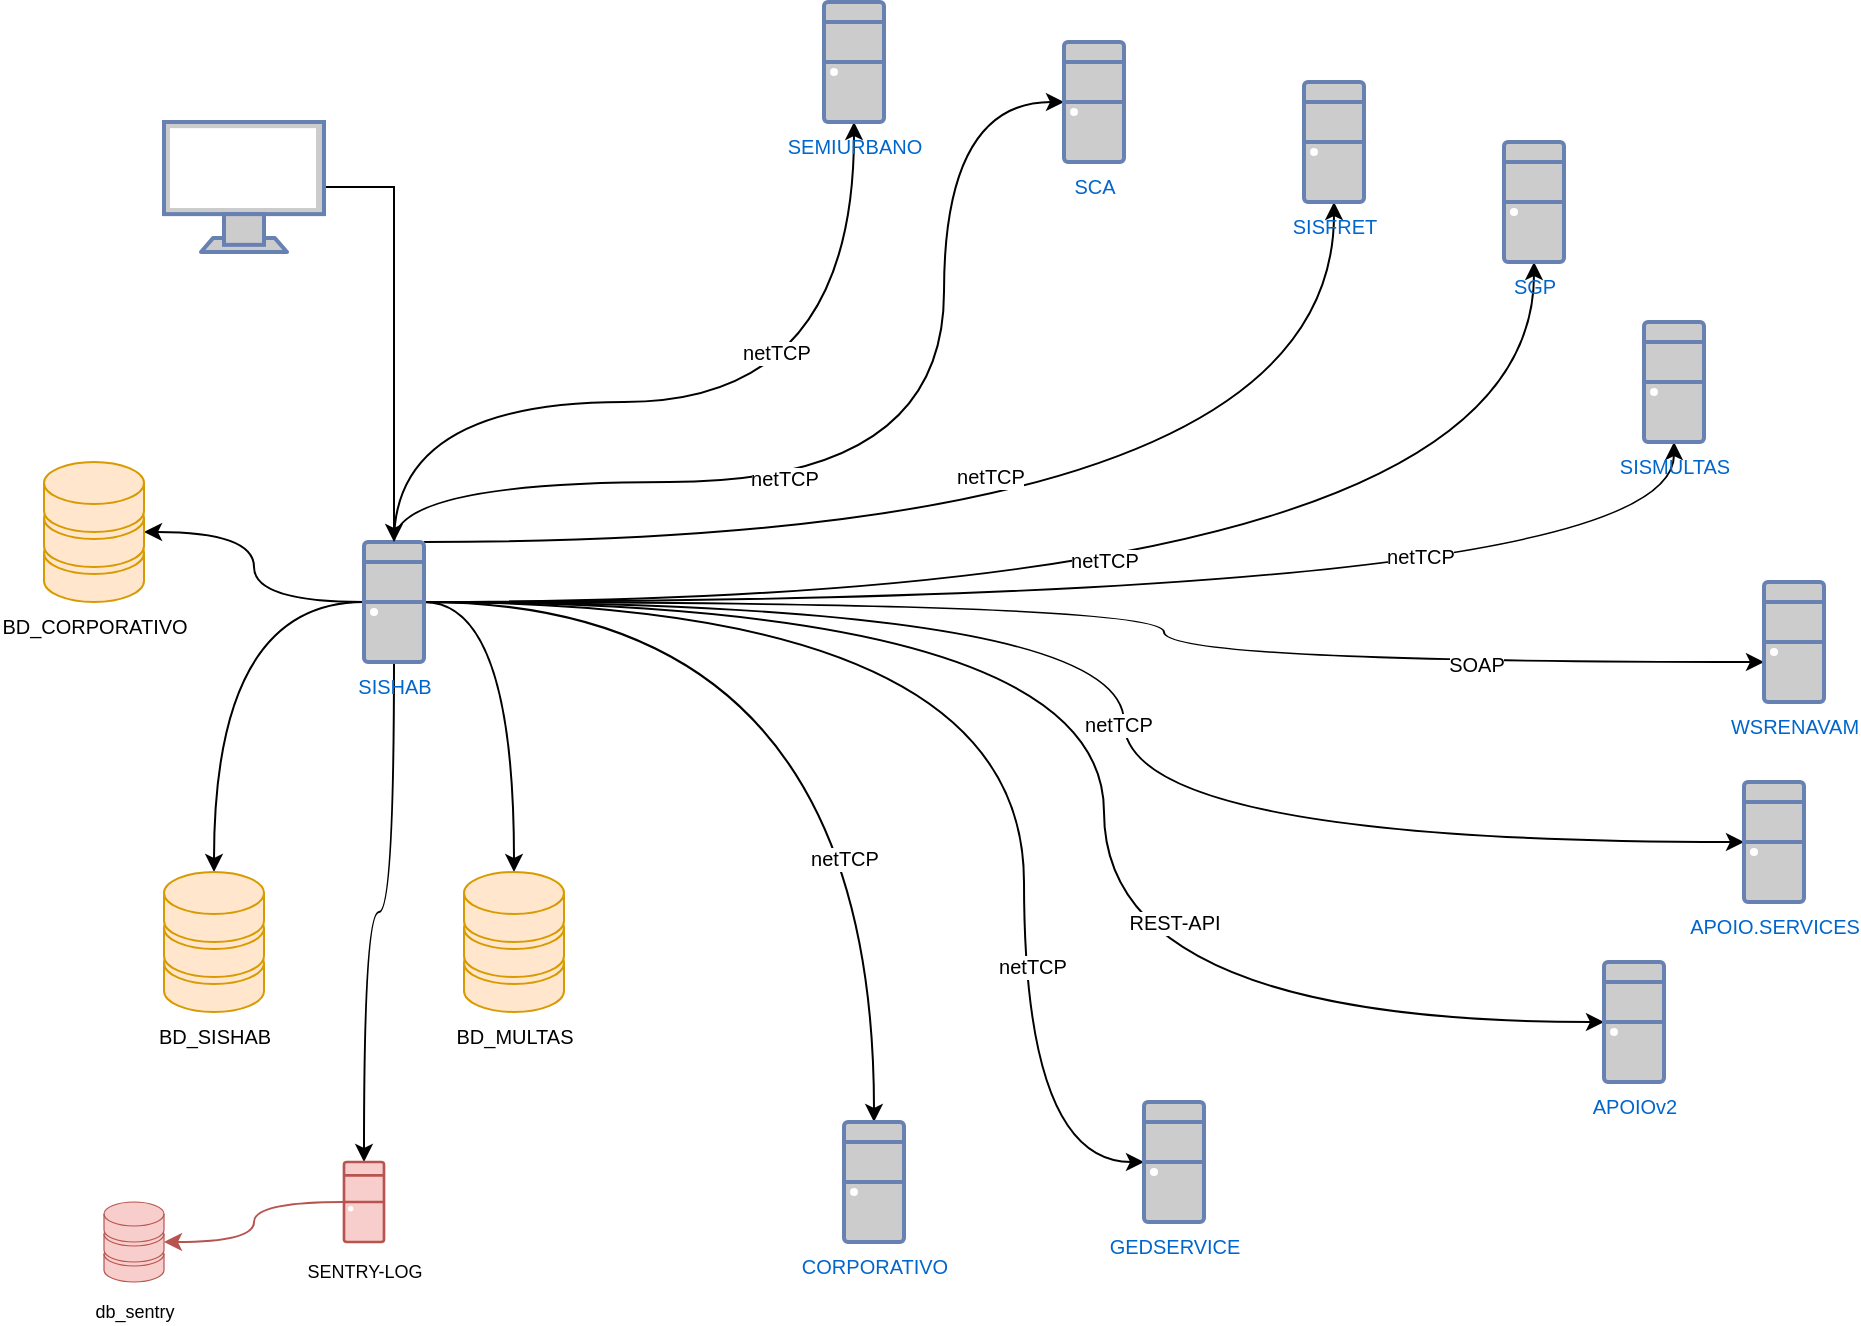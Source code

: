 <mxfile version="26.0.4">
  <diagram name="SISHAB-Integração" id="5f0bae14-7c28-e335-631c-24af17079c00">
    <mxGraphModel dx="1434" dy="738" grid="1" gridSize="10" guides="1" tooltips="1" connect="1" arrows="1" fold="1" page="1" pageScale="1" pageWidth="1169" pageHeight="827" background="none" math="0" shadow="0">
      <root>
        <mxCell id="0" />
        <mxCell id="1" parent="0" />
        <mxCell id="AxvDGe59i9QEhmf25YqC-6" style="edgeStyle=orthogonalEdgeStyle;rounded=0;orthogonalLoop=1;jettySize=auto;html=1;curved=1;fontSize=10;" edge="1" parent="1" source="AxvDGe59i9QEhmf25YqC-1" target="AxvDGe59i9QEhmf25YqC-2">
          <mxGeometry relative="1" as="geometry" />
        </mxCell>
        <mxCell id="AxvDGe59i9QEhmf25YqC-7" style="edgeStyle=orthogonalEdgeStyle;rounded=0;orthogonalLoop=1;jettySize=auto;html=1;curved=1;fontSize=10;" edge="1" parent="1" source="AxvDGe59i9QEhmf25YqC-1" target="AxvDGe59i9QEhmf25YqC-3">
          <mxGeometry relative="1" as="geometry" />
        </mxCell>
        <mxCell id="AxvDGe59i9QEhmf25YqC-17" style="edgeStyle=orthogonalEdgeStyle;rounded=0;orthogonalLoop=1;jettySize=auto;html=1;curved=1;fontSize=10;" edge="1" parent="1" source="AxvDGe59i9QEhmf25YqC-1" target="AxvDGe59i9QEhmf25YqC-8">
          <mxGeometry relative="1" as="geometry">
            <Array as="points">
              <mxPoint x="285" y="360" />
              <mxPoint x="560" y="360" />
              <mxPoint x="560" y="170" />
            </Array>
          </mxGeometry>
        </mxCell>
        <mxCell id="AxvDGe59i9QEhmf25YqC-18" value="netTCP" style="edgeLabel;html=1;align=center;verticalAlign=middle;resizable=0;points=[];fontSize=10;" vertex="1" connectable="0" parent="AxvDGe59i9QEhmf25YqC-17">
          <mxGeometry x="-0.189" y="2" relative="1" as="geometry">
            <mxPoint as="offset" />
          </mxGeometry>
        </mxCell>
        <mxCell id="AxvDGe59i9QEhmf25YqC-19" style="edgeStyle=orthogonalEdgeStyle;curved=1;rounded=0;orthogonalLoop=1;jettySize=auto;html=1;fontSize=10;" edge="1" parent="1" source="AxvDGe59i9QEhmf25YqC-1" target="AxvDGe59i9QEhmf25YqC-9">
          <mxGeometry relative="1" as="geometry">
            <Array as="points">
              <mxPoint x="755" y="390" />
            </Array>
          </mxGeometry>
        </mxCell>
        <mxCell id="AxvDGe59i9QEhmf25YqC-20" value="netTCP" style="edgeLabel;html=1;align=center;verticalAlign=middle;resizable=0;points=[];fontSize=10;" vertex="1" connectable="0" parent="AxvDGe59i9QEhmf25YqC-19">
          <mxGeometry x="-0.096" y="33" relative="1" as="geometry">
            <mxPoint as="offset" />
          </mxGeometry>
        </mxCell>
        <mxCell id="AxvDGe59i9QEhmf25YqC-21" style="edgeStyle=orthogonalEdgeStyle;curved=1;rounded=0;orthogonalLoop=1;jettySize=auto;html=1;fontSize=10;" edge="1" parent="1" source="AxvDGe59i9QEhmf25YqC-1" target="AxvDGe59i9QEhmf25YqC-10">
          <mxGeometry relative="1" as="geometry" />
        </mxCell>
        <mxCell id="AxvDGe59i9QEhmf25YqC-22" value="netTCP" style="edgeLabel;html=1;align=center;verticalAlign=middle;resizable=0;points=[];fontSize=10;" vertex="1" connectable="0" parent="AxvDGe59i9QEhmf25YqC-21">
          <mxGeometry x="-0.062" y="21" relative="1" as="geometry">
            <mxPoint as="offset" />
          </mxGeometry>
        </mxCell>
        <mxCell id="AxvDGe59i9QEhmf25YqC-23" style="edgeStyle=orthogonalEdgeStyle;curved=1;rounded=0;orthogonalLoop=1;jettySize=auto;html=1;fontSize=10;" edge="1" parent="1" source="AxvDGe59i9QEhmf25YqC-1" target="AxvDGe59i9QEhmf25YqC-11">
          <mxGeometry relative="1" as="geometry" />
        </mxCell>
        <mxCell id="AxvDGe59i9QEhmf25YqC-24" value="netTCP" style="edgeLabel;html=1;align=center;verticalAlign=middle;resizable=0;points=[];fontSize=10;" vertex="1" connectable="0" parent="AxvDGe59i9QEhmf25YqC-23">
          <mxGeometry x="0.413" y="23" relative="1" as="geometry">
            <mxPoint as="offset" />
          </mxGeometry>
        </mxCell>
        <mxCell id="AxvDGe59i9QEhmf25YqC-25" style="edgeStyle=orthogonalEdgeStyle;curved=1;rounded=0;orthogonalLoop=1;jettySize=auto;html=1;fontSize=10;" edge="1" parent="1" source="AxvDGe59i9QEhmf25YqC-1" target="AxvDGe59i9QEhmf25YqC-12">
          <mxGeometry relative="1" as="geometry">
            <Array as="points">
              <mxPoint x="670" y="420" />
              <mxPoint x="670" y="450" />
            </Array>
          </mxGeometry>
        </mxCell>
        <mxCell id="AxvDGe59i9QEhmf25YqC-26" value="SOAP" style="edgeLabel;html=1;align=center;verticalAlign=middle;resizable=0;points=[];fontSize=10;" vertex="1" connectable="0" parent="AxvDGe59i9QEhmf25YqC-25">
          <mxGeometry x="0.588" y="-1" relative="1" as="geometry">
            <mxPoint as="offset" />
          </mxGeometry>
        </mxCell>
        <mxCell id="AxvDGe59i9QEhmf25YqC-29" style="edgeStyle=orthogonalEdgeStyle;curved=1;rounded=0;orthogonalLoop=1;jettySize=auto;html=1;fontSize=10;" edge="1" parent="1" source="AxvDGe59i9QEhmf25YqC-1" target="AxvDGe59i9QEhmf25YqC-13">
          <mxGeometry relative="1" as="geometry">
            <Array as="points">
              <mxPoint x="650" y="420" />
              <mxPoint x="650" y="540" />
            </Array>
          </mxGeometry>
        </mxCell>
        <mxCell id="AxvDGe59i9QEhmf25YqC-30" value="netTCP" style="edgeLabel;html=1;align=center;verticalAlign=middle;resizable=0;points=[];fontSize=10;" vertex="1" connectable="0" parent="AxvDGe59i9QEhmf25YqC-29">
          <mxGeometry x="0.054" y="-3" relative="1" as="geometry">
            <mxPoint as="offset" />
          </mxGeometry>
        </mxCell>
        <mxCell id="AxvDGe59i9QEhmf25YqC-31" style="edgeStyle=orthogonalEdgeStyle;curved=1;rounded=0;orthogonalLoop=1;jettySize=auto;html=1;fontSize=10;" edge="1" parent="1" source="AxvDGe59i9QEhmf25YqC-1" target="AxvDGe59i9QEhmf25YqC-14">
          <mxGeometry relative="1" as="geometry">
            <Array as="points">
              <mxPoint x="640" y="420" />
              <mxPoint x="640" y="630" />
            </Array>
          </mxGeometry>
        </mxCell>
        <mxCell id="AxvDGe59i9QEhmf25YqC-32" value="REST-API" style="edgeLabel;html=1;align=center;verticalAlign=middle;resizable=0;points=[];fontSize=10;" vertex="1" connectable="0" parent="AxvDGe59i9QEhmf25YqC-31">
          <mxGeometry x="0.41" y="38" relative="1" as="geometry">
            <mxPoint x="21" y="-12" as="offset" />
          </mxGeometry>
        </mxCell>
        <mxCell id="AxvDGe59i9QEhmf25YqC-33" style="edgeStyle=orthogonalEdgeStyle;curved=1;rounded=0;orthogonalLoop=1;jettySize=auto;html=1;fontSize=10;" edge="1" parent="1" source="AxvDGe59i9QEhmf25YqC-1" target="AxvDGe59i9QEhmf25YqC-15">
          <mxGeometry relative="1" as="geometry" />
        </mxCell>
        <mxCell id="AxvDGe59i9QEhmf25YqC-34" value="netTCP" style="edgeLabel;html=1;align=center;verticalAlign=middle;resizable=0;points=[];fontSize=10;" vertex="1" connectable="0" parent="AxvDGe59i9QEhmf25YqC-33">
          <mxGeometry x="0.456" y="-15" relative="1" as="geometry">
            <mxPoint as="offset" />
          </mxGeometry>
        </mxCell>
        <mxCell id="AxvDGe59i9QEhmf25YqC-35" style="edgeStyle=orthogonalEdgeStyle;curved=1;rounded=0;orthogonalLoop=1;jettySize=auto;html=1;fontSize=10;" edge="1" parent="1" source="AxvDGe59i9QEhmf25YqC-1" target="AxvDGe59i9QEhmf25YqC-16">
          <mxGeometry relative="1" as="geometry">
            <Array as="points">
              <mxPoint x="600" y="420" />
              <mxPoint x="600" y="700" />
            </Array>
          </mxGeometry>
        </mxCell>
        <mxCell id="AxvDGe59i9QEhmf25YqC-36" value="netTCP" style="edgeLabel;html=1;align=center;verticalAlign=middle;resizable=0;points=[];fontSize=10;" vertex="1" connectable="0" parent="AxvDGe59i9QEhmf25YqC-35">
          <mxGeometry x="0.506" y="4" relative="1" as="geometry">
            <mxPoint as="offset" />
          </mxGeometry>
        </mxCell>
        <mxCell id="AxvDGe59i9QEhmf25YqC-39" style="edgeStyle=orthogonalEdgeStyle;curved=1;rounded=0;orthogonalLoop=1;jettySize=auto;html=1;fontSize=10;" edge="1" parent="1" source="AxvDGe59i9QEhmf25YqC-1" target="AxvDGe59i9QEhmf25YqC-37">
          <mxGeometry relative="1" as="geometry" />
        </mxCell>
        <mxCell id="AxvDGe59i9QEhmf25YqC-41" style="edgeStyle=orthogonalEdgeStyle;curved=1;rounded=0;orthogonalLoop=1;jettySize=auto;html=1;fontSize=10;" edge="1" parent="1" source="AxvDGe59i9QEhmf25YqC-1" target="AxvDGe59i9QEhmf25YqC-40">
          <mxGeometry relative="1" as="geometry">
            <Array as="points">
              <mxPoint x="285" y="320" />
              <mxPoint x="515" y="320" />
            </Array>
          </mxGeometry>
        </mxCell>
        <mxCell id="AxvDGe59i9QEhmf25YqC-42" value="netTCP" style="edgeLabel;html=1;align=center;verticalAlign=middle;resizable=0;points=[];fontSize=10;" vertex="1" connectable="0" parent="AxvDGe59i9QEhmf25YqC-41">
          <mxGeometry x="0.186" y="25" relative="1" as="geometry">
            <mxPoint as="offset" />
          </mxGeometry>
        </mxCell>
        <mxCell id="AxvDGe59i9QEhmf25YqC-44" style="edgeStyle=orthogonalEdgeStyle;curved=1;rounded=0;orthogonalLoop=1;jettySize=auto;html=1;" edge="1" parent="1" source="AxvDGe59i9QEhmf25YqC-1" target="AxvDGe59i9QEhmf25YqC-43">
          <mxGeometry relative="1" as="geometry" />
        </mxCell>
        <mxCell id="AxvDGe59i9QEhmf25YqC-1" value="SISHAB" style="fontColor=#0066CC;verticalAlign=top;verticalLabelPosition=bottom;labelPosition=center;align=center;html=1;outlineConnect=0;fillColor=#CCCCCC;strokeColor=#6881B3;gradientColor=none;gradientDirection=north;strokeWidth=2;shape=mxgraph.networks.desktop_pc;fontSize=10;" vertex="1" parent="1">
          <mxGeometry x="270" y="390" width="30" height="60" as="geometry" />
        </mxCell>
        <mxCell id="AxvDGe59i9QEhmf25YqC-2" value="BD_SISHAB" style="verticalAlign=top;verticalLabelPosition=bottom;labelPosition=center;align=center;html=1;outlineConnect=0;fillColor=#ffe6cc;strokeColor=#d79b00;gradientDirection=north;strokeWidth=2;shape=mxgraph.networks.storage;fontSize=10;" vertex="1" parent="1">
          <mxGeometry x="170" y="555" width="50" height="70" as="geometry" />
        </mxCell>
        <mxCell id="AxvDGe59i9QEhmf25YqC-3" value="BD_MULTAS" style="verticalAlign=top;verticalLabelPosition=bottom;labelPosition=center;align=center;html=1;outlineConnect=0;fillColor=#ffe6cc;strokeColor=#d79b00;gradientDirection=north;strokeWidth=2;shape=mxgraph.networks.storage;fontSize=10;" vertex="1" parent="1">
          <mxGeometry x="320" y="555" width="50" height="70" as="geometry" />
        </mxCell>
        <mxCell id="AxvDGe59i9QEhmf25YqC-5" style="edgeStyle=orthogonalEdgeStyle;rounded=0;orthogonalLoop=1;jettySize=auto;html=1;fontSize=10;" edge="1" parent="1" source="AxvDGe59i9QEhmf25YqC-4" target="AxvDGe59i9QEhmf25YqC-1">
          <mxGeometry relative="1" as="geometry" />
        </mxCell>
        <mxCell id="AxvDGe59i9QEhmf25YqC-4" value="" style="fontColor=#0066CC;verticalAlign=top;verticalLabelPosition=bottom;labelPosition=center;align=center;html=1;outlineConnect=0;fillColor=#CCCCCC;strokeColor=#6881B3;gradientColor=none;gradientDirection=north;strokeWidth=2;shape=mxgraph.networks.monitor;fontSize=10;" vertex="1" parent="1">
          <mxGeometry x="170" y="180" width="80" height="65" as="geometry" />
        </mxCell>
        <mxCell id="AxvDGe59i9QEhmf25YqC-8" value="SCA" style="fontColor=#0066CC;verticalAlign=top;verticalLabelPosition=bottom;labelPosition=center;align=center;html=1;outlineConnect=0;fillColor=#CCCCCC;strokeColor=#6881B3;gradientColor=none;gradientDirection=north;strokeWidth=2;shape=mxgraph.networks.desktop_pc;fontSize=10;" vertex="1" parent="1">
          <mxGeometry x="620" y="140" width="30" height="60" as="geometry" />
        </mxCell>
        <mxCell id="AxvDGe59i9QEhmf25YqC-9" value="SISFRET" style="fontColor=#0066CC;verticalAlign=top;verticalLabelPosition=bottom;labelPosition=center;align=center;html=1;outlineConnect=0;fillColor=#CCCCCC;strokeColor=#6881B3;gradientColor=none;gradientDirection=north;strokeWidth=2;shape=mxgraph.networks.desktop_pc;fontSize=10;" vertex="1" parent="1">
          <mxGeometry x="740" y="160" width="30" height="60" as="geometry" />
        </mxCell>
        <mxCell id="AxvDGe59i9QEhmf25YqC-10" value="SGP" style="fontColor=#0066CC;verticalAlign=top;verticalLabelPosition=bottom;labelPosition=center;align=center;html=1;outlineConnect=0;fillColor=#CCCCCC;strokeColor=#6881B3;gradientColor=none;gradientDirection=north;strokeWidth=2;shape=mxgraph.networks.desktop_pc;fontSize=10;" vertex="1" parent="1">
          <mxGeometry x="840" y="190" width="30" height="60" as="geometry" />
        </mxCell>
        <mxCell id="AxvDGe59i9QEhmf25YqC-11" value="SISMULTAS" style="fontColor=#0066CC;verticalAlign=top;verticalLabelPosition=bottom;labelPosition=center;align=center;html=1;outlineConnect=0;fillColor=#CCCCCC;strokeColor=#6881B3;gradientColor=none;gradientDirection=north;strokeWidth=2;shape=mxgraph.networks.desktop_pc;fontSize=10;" vertex="1" parent="1">
          <mxGeometry x="910" y="280" width="30" height="60" as="geometry" />
        </mxCell>
        <mxCell id="AxvDGe59i9QEhmf25YqC-12" value="WSRENAVAM" style="fontColor=#0066CC;verticalAlign=top;verticalLabelPosition=bottom;labelPosition=center;align=center;html=1;outlineConnect=0;fillColor=#CCCCCC;strokeColor=#6881B3;gradientColor=none;gradientDirection=north;strokeWidth=2;shape=mxgraph.networks.desktop_pc;fontSize=10;" vertex="1" parent="1">
          <mxGeometry x="970" y="410" width="30" height="60" as="geometry" />
        </mxCell>
        <mxCell id="AxvDGe59i9QEhmf25YqC-13" value="APOIO.SERVICES" style="fontColor=#0066CC;verticalAlign=top;verticalLabelPosition=bottom;labelPosition=center;align=center;html=1;outlineConnect=0;fillColor=#CCCCCC;strokeColor=#6881B3;gradientColor=none;gradientDirection=north;strokeWidth=2;shape=mxgraph.networks.desktop_pc;fontSize=10;" vertex="1" parent="1">
          <mxGeometry x="960" y="510" width="30" height="60" as="geometry" />
        </mxCell>
        <mxCell id="AxvDGe59i9QEhmf25YqC-14" value="APOIOv2" style="fontColor=#0066CC;verticalAlign=top;verticalLabelPosition=bottom;labelPosition=center;align=center;html=1;outlineConnect=0;fillColor=#CCCCCC;strokeColor=#6881B3;gradientColor=none;gradientDirection=north;strokeWidth=2;shape=mxgraph.networks.desktop_pc;fontSize=10;" vertex="1" parent="1">
          <mxGeometry x="890" y="600" width="30" height="60" as="geometry" />
        </mxCell>
        <mxCell id="AxvDGe59i9QEhmf25YqC-15" value="CORPORATIVO" style="fontColor=#0066CC;verticalAlign=top;verticalLabelPosition=bottom;labelPosition=center;align=center;html=1;outlineConnect=0;fillColor=#CCCCCC;strokeColor=#6881B3;gradientColor=none;gradientDirection=north;strokeWidth=2;shape=mxgraph.networks.desktop_pc;fontSize=10;" vertex="1" parent="1">
          <mxGeometry x="510" y="680" width="30" height="60" as="geometry" />
        </mxCell>
        <mxCell id="AxvDGe59i9QEhmf25YqC-16" value="GEDSERVICE" style="fontColor=#0066CC;verticalAlign=top;verticalLabelPosition=bottom;labelPosition=center;align=center;html=1;outlineConnect=0;fillColor=#CCCCCC;strokeColor=#6881B3;gradientColor=none;gradientDirection=north;strokeWidth=2;shape=mxgraph.networks.desktop_pc;fontSize=10;" vertex="1" parent="1">
          <mxGeometry x="660" y="670" width="30" height="60" as="geometry" />
        </mxCell>
        <mxCell id="AxvDGe59i9QEhmf25YqC-37" value="BD_CORPORATIVO" style="verticalAlign=top;verticalLabelPosition=bottom;labelPosition=center;align=center;html=1;outlineConnect=0;fillColor=#ffe6cc;strokeColor=#d79b00;gradientDirection=north;strokeWidth=2;shape=mxgraph.networks.storage;fontSize=10;" vertex="1" parent="1">
          <mxGeometry x="110" y="350" width="50" height="70" as="geometry" />
        </mxCell>
        <mxCell id="AxvDGe59i9QEhmf25YqC-40" value="SEMIURBANO" style="fontColor=#0066CC;verticalAlign=top;verticalLabelPosition=bottom;labelPosition=center;align=center;html=1;outlineConnect=0;fillColor=#CCCCCC;strokeColor=#6881B3;gradientColor=none;gradientDirection=north;strokeWidth=2;shape=mxgraph.networks.desktop_pc;fontSize=10;" vertex="1" parent="1">
          <mxGeometry x="500" y="120" width="30" height="60" as="geometry" />
        </mxCell>
        <mxCell id="AxvDGe59i9QEhmf25YqC-46" style="edgeStyle=orthogonalEdgeStyle;curved=1;rounded=0;orthogonalLoop=1;jettySize=auto;html=1;fillColor=#f8cecc;strokeColor=#b85450;" edge="1" parent="1" source="AxvDGe59i9QEhmf25YqC-43" target="AxvDGe59i9QEhmf25YqC-45">
          <mxGeometry relative="1" as="geometry" />
        </mxCell>
        <mxCell id="AxvDGe59i9QEhmf25YqC-43" value="&lt;font style=&quot;font-size: 9px;&quot;&gt;SENTRY-LOG&lt;/font&gt;" style="verticalAlign=top;verticalLabelPosition=bottom;labelPosition=center;align=center;html=1;outlineConnect=0;fillColor=#f8cecc;strokeColor=#b85450;gradientDirection=north;strokeWidth=2;shape=mxgraph.networks.desktop_pc;" vertex="1" parent="1">
          <mxGeometry x="260" y="700" width="20" height="40" as="geometry" />
        </mxCell>
        <mxCell id="AxvDGe59i9QEhmf25YqC-45" value="&lt;font style=&quot;font-size: 9px;&quot;&gt;db_sentry&lt;/font&gt;" style="verticalAlign=top;verticalLabelPosition=bottom;labelPosition=center;align=center;html=1;outlineConnect=0;fillColor=#f8cecc;strokeColor=#b85450;gradientDirection=north;strokeWidth=2;shape=mxgraph.networks.storage;" vertex="1" parent="1">
          <mxGeometry x="140" y="720" width="30" height="40" as="geometry" />
        </mxCell>
      </root>
    </mxGraphModel>
  </diagram>
</mxfile>
